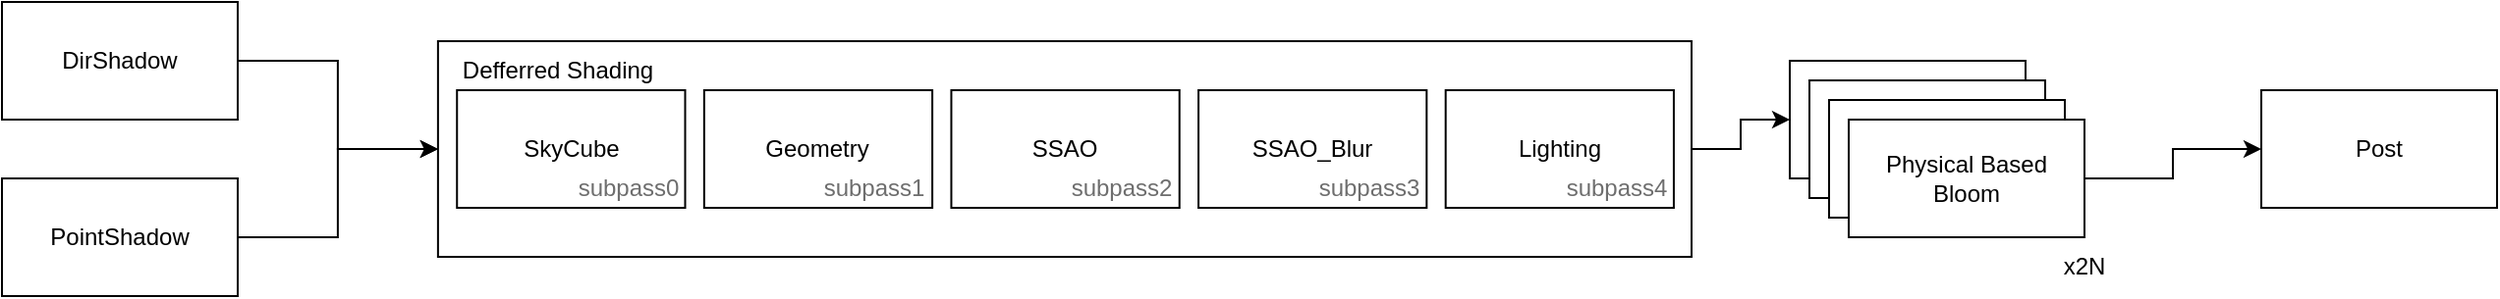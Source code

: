 <mxfile version="22.0.2" type="device">
  <diagram name="第 1 页" id="gva1t6l7CsVz1KUdnKmW">
    <mxGraphModel dx="2246" dy="826" grid="1" gridSize="10" guides="1" tooltips="1" connect="1" arrows="1" fold="1" page="1" pageScale="1" pageWidth="827" pageHeight="1169" math="0" shadow="0">
      <root>
        <mxCell id="0" />
        <mxCell id="1" parent="0" />
        <mxCell id="yGVHwJLhq7q2wPDkKp3A-5" style="edgeStyle=orthogonalEdgeStyle;rounded=0;orthogonalLoop=1;jettySize=auto;html=1;exitX=1;exitY=0.5;exitDx=0;exitDy=0;entryX=0;entryY=0.5;entryDx=0;entryDy=0;" parent="1" source="qRJsrkslYDc8kggmLzoL-4" target="yGVHwJLhq7q2wPDkKp3A-1" edge="1">
          <mxGeometry relative="1" as="geometry" />
        </mxCell>
        <mxCell id="qRJsrkslYDc8kggmLzoL-4" value="DirShadow" style="rounded=0;whiteSpace=wrap;html=1;" parent="1" vertex="1">
          <mxGeometry x="-450" y="300" width="120" height="60" as="geometry" />
        </mxCell>
        <mxCell id="qRJsrkslYDc8kggmLzoL-6" value="Post" style="rounded=0;whiteSpace=wrap;html=1;" parent="1" vertex="1">
          <mxGeometry x="700" y="345" width="120" height="60" as="geometry" />
        </mxCell>
        <mxCell id="yGVHwJLhq7q2wPDkKp3A-2" value="" style="group" parent="1" vertex="1" connectable="0">
          <mxGeometry x="-170" y="320" width="600" height="110" as="geometry" />
        </mxCell>
        <mxCell id="yGVHwJLhq7q2wPDkKp3A-1" value="" style="rounded=0;whiteSpace=wrap;html=1;" parent="yGVHwJLhq7q2wPDkKp3A-2" vertex="1">
          <mxGeometry x="-58.06" width="638.06" height="110" as="geometry" />
        </mxCell>
        <mxCell id="wwMZ2JGqYGC_09mC7Jn7-1" value="Defferred Shading" style="text;html=1;strokeColor=none;fillColor=none;align=center;verticalAlign=middle;whiteSpace=wrap;rounded=0;" vertex="1" parent="yGVHwJLhq7q2wPDkKp3A-2">
          <mxGeometry x="-60.65" y="10" width="128.39" height="10" as="geometry" />
        </mxCell>
        <mxCell id="wwMZ2JGqYGC_09mC7Jn7-8" value="" style="group" vertex="1" connectable="0" parent="yGVHwJLhq7q2wPDkKp3A-2">
          <mxGeometry x="454.839" y="25" width="116.129" height="65" as="geometry" />
        </mxCell>
        <mxCell id="qRJsrkslYDc8kggmLzoL-3" value="Lighting" style="rounded=0;whiteSpace=wrap;html=1;" parent="wwMZ2JGqYGC_09mC7Jn7-8" vertex="1">
          <mxGeometry width="116.129" height="60" as="geometry" />
        </mxCell>
        <mxCell id="wwMZ2JGqYGC_09mC7Jn7-7" value="subpass4" style="text;html=1;strokeColor=none;fillColor=none;align=center;verticalAlign=middle;whiteSpace=wrap;rounded=0;fontColor=#6E6E6E;" vertex="1" parent="wwMZ2JGqYGC_09mC7Jn7-8">
          <mxGeometry x="58.065" y="35" width="58.065" height="30" as="geometry" />
        </mxCell>
        <mxCell id="wwMZ2JGqYGC_09mC7Jn7-9" value="" style="group" vertex="1" connectable="0" parent="yGVHwJLhq7q2wPDkKp3A-2">
          <mxGeometry x="329.032" y="25" width="116.129" height="65" as="geometry" />
        </mxCell>
        <mxCell id="wwMZ2JGqYGC_09mC7Jn7-4" value="SSAO_Blur" style="rounded=0;whiteSpace=wrap;html=1;" vertex="1" parent="wwMZ2JGqYGC_09mC7Jn7-9">
          <mxGeometry width="116.129" height="60" as="geometry" />
        </mxCell>
        <mxCell id="wwMZ2JGqYGC_09mC7Jn7-6" value="subpass3" style="text;html=1;strokeColor=none;fillColor=none;align=center;verticalAlign=middle;whiteSpace=wrap;rounded=0;fontColor=#6E6E6E;" vertex="1" parent="wwMZ2JGqYGC_09mC7Jn7-9">
          <mxGeometry x="58.065" y="35" width="58.065" height="30" as="geometry" />
        </mxCell>
        <mxCell id="wwMZ2JGqYGC_09mC7Jn7-10" value="" style="group" vertex="1" connectable="0" parent="yGVHwJLhq7q2wPDkKp3A-2">
          <mxGeometry x="203.226" y="25" width="116.129" height="65" as="geometry" />
        </mxCell>
        <mxCell id="qRJsrkslYDc8kggmLzoL-5" value="SSAO" style="rounded=0;whiteSpace=wrap;html=1;" parent="wwMZ2JGqYGC_09mC7Jn7-10" vertex="1">
          <mxGeometry width="116.129" height="60" as="geometry" />
        </mxCell>
        <mxCell id="wwMZ2JGqYGC_09mC7Jn7-5" value="subpass2" style="text;html=1;strokeColor=none;fillColor=none;align=center;verticalAlign=middle;whiteSpace=wrap;rounded=0;fontColor=#6E6E6E;" vertex="1" parent="wwMZ2JGqYGC_09mC7Jn7-10">
          <mxGeometry x="58.065" y="35" width="58.065" height="30" as="geometry" />
        </mxCell>
        <mxCell id="wwMZ2JGqYGC_09mC7Jn7-11" value="" style="group" vertex="1" connectable="0" parent="yGVHwJLhq7q2wPDkKp3A-2">
          <mxGeometry x="77.419" y="25" width="116.129" height="65" as="geometry" />
        </mxCell>
        <mxCell id="qRJsrkslYDc8kggmLzoL-1" value="Geometry" style="rounded=0;whiteSpace=wrap;html=1;" parent="wwMZ2JGqYGC_09mC7Jn7-11" vertex="1">
          <mxGeometry width="116.129" height="60" as="geometry" />
        </mxCell>
        <mxCell id="wwMZ2JGqYGC_09mC7Jn7-3" value="subpass1" style="text;html=1;strokeColor=none;fillColor=none;align=center;verticalAlign=middle;whiteSpace=wrap;rounded=0;fontColor=#6E6E6E;" vertex="1" parent="wwMZ2JGqYGC_09mC7Jn7-11">
          <mxGeometry x="58.065" y="35" width="58.065" height="30" as="geometry" />
        </mxCell>
        <mxCell id="wwMZ2JGqYGC_09mC7Jn7-12" value="" style="group" vertex="1" connectable="0" parent="yGVHwJLhq7q2wPDkKp3A-2">
          <mxGeometry x="-48.387" y="25" width="116.129" height="65" as="geometry" />
        </mxCell>
        <mxCell id="qRJsrkslYDc8kggmLzoL-2" value="SkyCube" style="rounded=0;whiteSpace=wrap;html=1;" parent="wwMZ2JGqYGC_09mC7Jn7-12" vertex="1">
          <mxGeometry width="116.129" height="60" as="geometry" />
        </mxCell>
        <mxCell id="wwMZ2JGqYGC_09mC7Jn7-2" value="subpass0" style="text;html=1;strokeColor=none;fillColor=none;align=center;verticalAlign=middle;whiteSpace=wrap;rounded=0;fontColor=#6E6E6E;" vertex="1" parent="wwMZ2JGqYGC_09mC7Jn7-12">
          <mxGeometry x="58.065" y="35" width="58.065" height="30" as="geometry" />
        </mxCell>
        <mxCell id="yGVHwJLhq7q2wPDkKp3A-6" style="edgeStyle=orthogonalEdgeStyle;rounded=0;orthogonalLoop=1;jettySize=auto;html=1;exitX=1;exitY=0.5;exitDx=0;exitDy=0;entryX=0;entryY=0.5;entryDx=0;entryDy=0;" parent="1" source="yGVHwJLhq7q2wPDkKp3A-3" target="yGVHwJLhq7q2wPDkKp3A-1" edge="1">
          <mxGeometry relative="1" as="geometry">
            <mxPoint x="-220.0" y="380" as="targetPoint" />
          </mxGeometry>
        </mxCell>
        <mxCell id="yGVHwJLhq7q2wPDkKp3A-3" value="PointShadow" style="rounded=0;whiteSpace=wrap;html=1;" parent="1" vertex="1">
          <mxGeometry x="-450" y="390" width="120" height="60" as="geometry" />
        </mxCell>
        <mxCell id="yGVHwJLhq7q2wPDkKp3A-8" style="edgeStyle=orthogonalEdgeStyle;rounded=0;orthogonalLoop=1;jettySize=auto;html=1;exitX=1;exitY=0.5;exitDx=0;exitDy=0;" parent="1" source="yGVHwJLhq7q2wPDkKp3A-1" target="yGVHwJLhq7q2wPDkKp3A-4" edge="1">
          <mxGeometry relative="1" as="geometry" />
        </mxCell>
        <mxCell id="wwMZ2JGqYGC_09mC7Jn7-18" style="edgeStyle=orthogonalEdgeStyle;rounded=0;orthogonalLoop=1;jettySize=auto;html=1;exitX=1;exitY=0.5;exitDx=0;exitDy=0;entryX=0;entryY=0.5;entryDx=0;entryDy=0;" edge="1" parent="1" source="wwMZ2JGqYGC_09mC7Jn7-15" target="qRJsrkslYDc8kggmLzoL-6">
          <mxGeometry relative="1" as="geometry" />
        </mxCell>
        <mxCell id="wwMZ2JGqYGC_09mC7Jn7-16" value="x2N" style="text;html=1;strokeColor=none;fillColor=none;align=center;verticalAlign=middle;whiteSpace=wrap;rounded=0;" vertex="1" parent="1">
          <mxGeometry x="580" y="420" width="60" height="30" as="geometry" />
        </mxCell>
        <mxCell id="wwMZ2JGqYGC_09mC7Jn7-19" value="" style="group" vertex="1" connectable="0" parent="1">
          <mxGeometry x="460" y="330" width="150" height="90" as="geometry" />
        </mxCell>
        <mxCell id="yGVHwJLhq7q2wPDkKp3A-4" value="Physical Based Bloom" style="rounded=0;whiteSpace=wrap;html=1;" parent="wwMZ2JGqYGC_09mC7Jn7-19" vertex="1">
          <mxGeometry width="120" height="60" as="geometry" />
        </mxCell>
        <mxCell id="wwMZ2JGqYGC_09mC7Jn7-13" value="Physical Based Bloom" style="rounded=0;whiteSpace=wrap;html=1;" vertex="1" parent="wwMZ2JGqYGC_09mC7Jn7-19">
          <mxGeometry x="10" y="10" width="120" height="60" as="geometry" />
        </mxCell>
        <mxCell id="wwMZ2JGqYGC_09mC7Jn7-14" value="Physical Based Bloom" style="rounded=0;whiteSpace=wrap;html=1;" vertex="1" parent="wwMZ2JGqYGC_09mC7Jn7-19">
          <mxGeometry x="20" y="20" width="120" height="60" as="geometry" />
        </mxCell>
        <mxCell id="wwMZ2JGqYGC_09mC7Jn7-15" value="Physical Based Bloom" style="rounded=0;whiteSpace=wrap;html=1;" vertex="1" parent="wwMZ2JGqYGC_09mC7Jn7-19">
          <mxGeometry x="30" y="30" width="120" height="60" as="geometry" />
        </mxCell>
      </root>
    </mxGraphModel>
  </diagram>
</mxfile>

